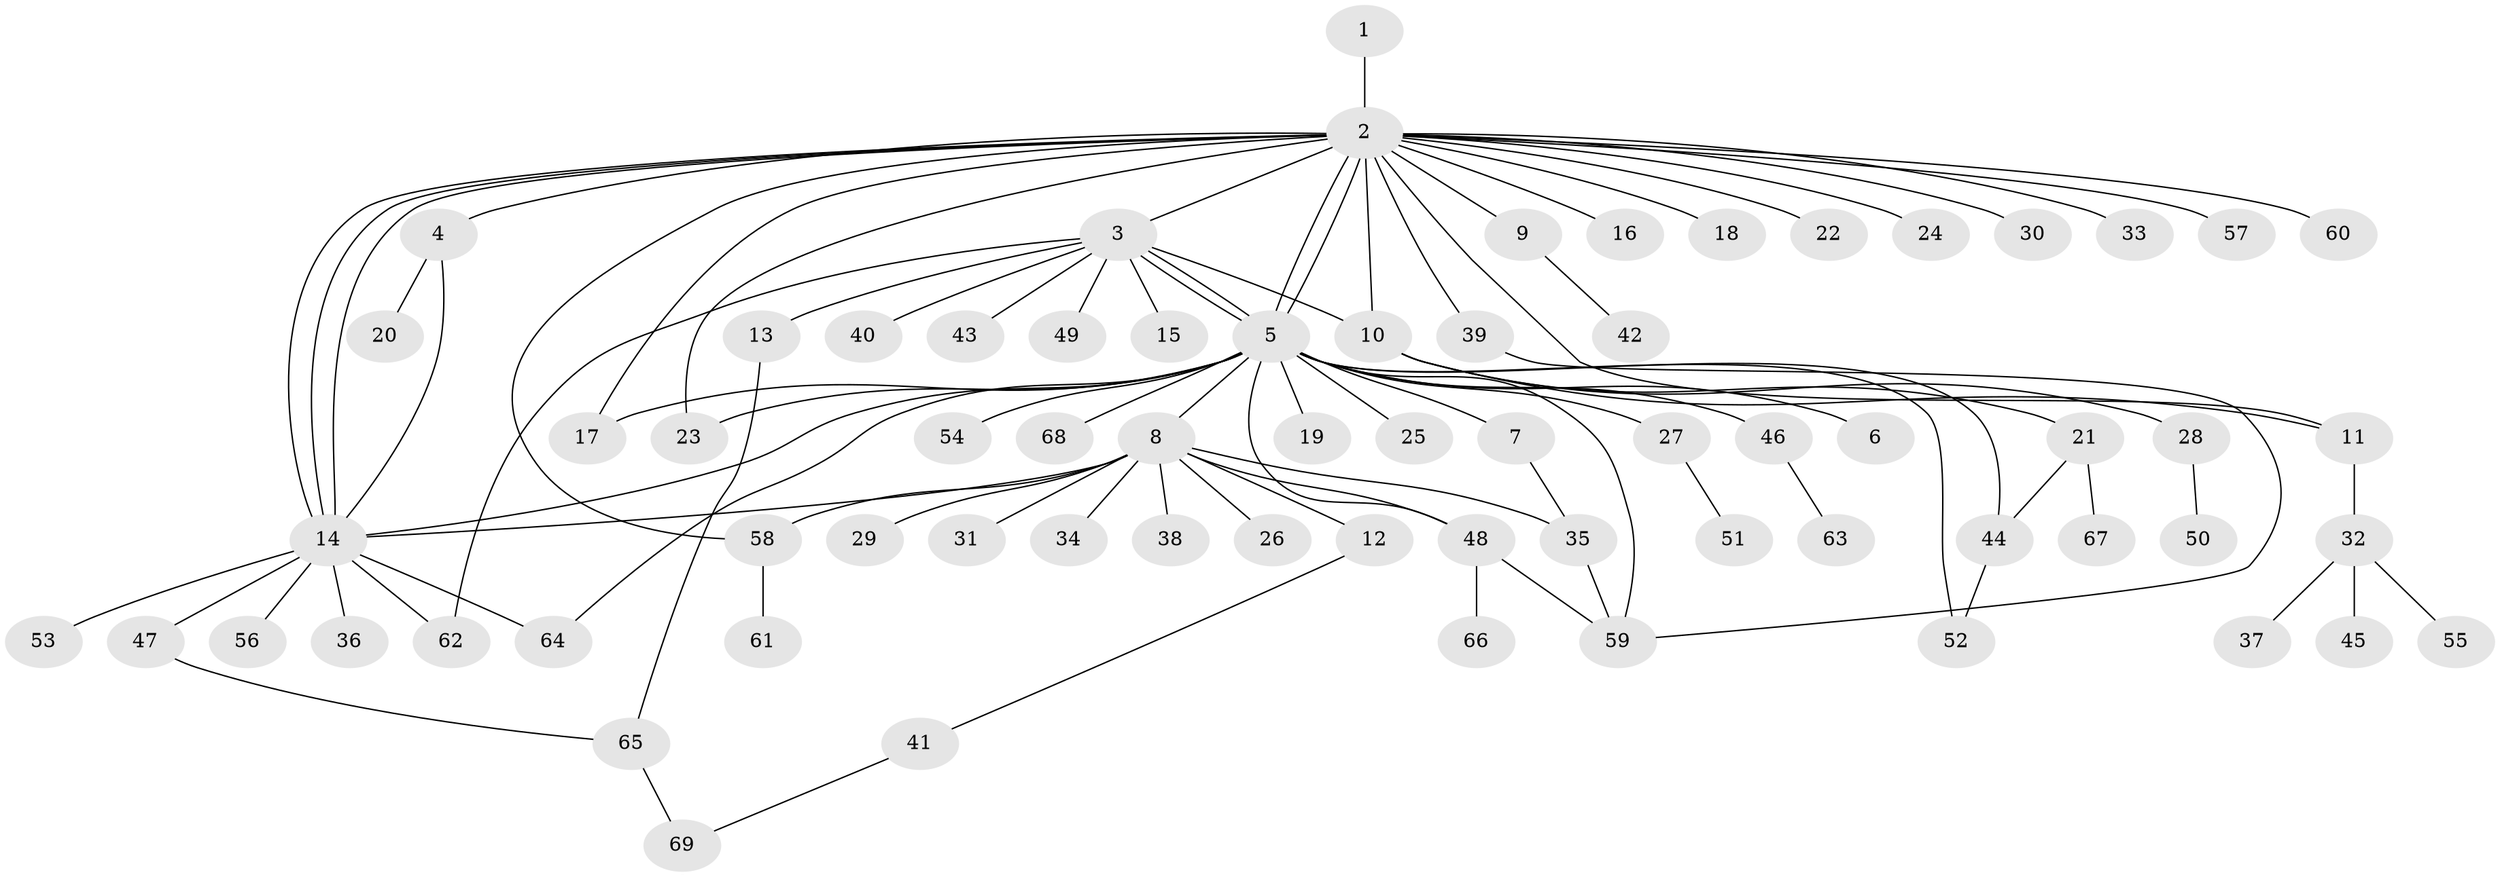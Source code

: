 // coarse degree distribution, {1: 0.5769230769230769, 20: 0.019230769230769232, 9: 0.019230769230769232, 3: 0.09615384615384616, 19: 0.019230769230769232, 10: 0.019230769230769232, 5: 0.019230769230769232, 2: 0.19230769230769232, 12: 0.019230769230769232, 4: 0.019230769230769232}
// Generated by graph-tools (version 1.1) at 2025/23/03/03/25 07:23:53]
// undirected, 69 vertices, 92 edges
graph export_dot {
graph [start="1"]
  node [color=gray90,style=filled];
  1;
  2;
  3;
  4;
  5;
  6;
  7;
  8;
  9;
  10;
  11;
  12;
  13;
  14;
  15;
  16;
  17;
  18;
  19;
  20;
  21;
  22;
  23;
  24;
  25;
  26;
  27;
  28;
  29;
  30;
  31;
  32;
  33;
  34;
  35;
  36;
  37;
  38;
  39;
  40;
  41;
  42;
  43;
  44;
  45;
  46;
  47;
  48;
  49;
  50;
  51;
  52;
  53;
  54;
  55;
  56;
  57;
  58;
  59;
  60;
  61;
  62;
  63;
  64;
  65;
  66;
  67;
  68;
  69;
  1 -- 2;
  2 -- 3;
  2 -- 4;
  2 -- 5;
  2 -- 5;
  2 -- 9;
  2 -- 10;
  2 -- 11;
  2 -- 14;
  2 -- 14;
  2 -- 14;
  2 -- 16;
  2 -- 17;
  2 -- 18;
  2 -- 22;
  2 -- 23;
  2 -- 24;
  2 -- 30;
  2 -- 33;
  2 -- 39;
  2 -- 57;
  2 -- 58;
  2 -- 60;
  3 -- 5;
  3 -- 5;
  3 -- 10;
  3 -- 13;
  3 -- 15;
  3 -- 40;
  3 -- 43;
  3 -- 49;
  3 -- 62;
  4 -- 14;
  4 -- 20;
  5 -- 6;
  5 -- 7;
  5 -- 8;
  5 -- 14;
  5 -- 17;
  5 -- 19;
  5 -- 23;
  5 -- 25;
  5 -- 27;
  5 -- 44;
  5 -- 46;
  5 -- 48;
  5 -- 52;
  5 -- 54;
  5 -- 59;
  5 -- 64;
  5 -- 68;
  7 -- 35;
  8 -- 12;
  8 -- 14;
  8 -- 26;
  8 -- 29;
  8 -- 31;
  8 -- 34;
  8 -- 35;
  8 -- 38;
  8 -- 48;
  8 -- 58;
  9 -- 42;
  10 -- 11;
  10 -- 21;
  10 -- 28;
  11 -- 32;
  12 -- 41;
  13 -- 65;
  14 -- 36;
  14 -- 47;
  14 -- 53;
  14 -- 56;
  14 -- 62;
  14 -- 64;
  21 -- 44;
  21 -- 67;
  27 -- 51;
  28 -- 50;
  32 -- 37;
  32 -- 45;
  32 -- 55;
  35 -- 59;
  39 -- 59;
  41 -- 69;
  44 -- 52;
  46 -- 63;
  47 -- 65;
  48 -- 59;
  48 -- 66;
  58 -- 61;
  65 -- 69;
}
